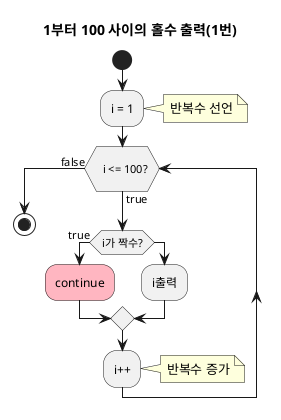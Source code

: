 @startuml

title 1부터 100 사이의 홀수 출력(1번)


start

:i = 1;
note right: 반복수 선언

label loop
while (\n  i <= 100?\n)  is (true)
  if (i가 짝수?) then (true) 
    #lightpink:continue;
  else
    :i출력;
  endif
  :i++;
  note right: 반복수 증가
endwhile (false)

stop

@enduml